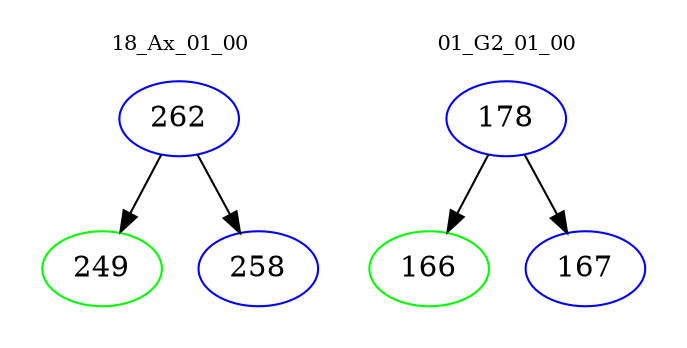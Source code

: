 digraph{
subgraph cluster_0 {
color = white
label = "18_Ax_01_00";
fontsize=10;
T0_262 [label="262", color="blue"]
T0_262 -> T0_249 [color="black"]
T0_249 [label="249", color="green"]
T0_262 -> T0_258 [color="black"]
T0_258 [label="258", color="blue"]
}
subgraph cluster_1 {
color = white
label = "01_G2_01_00";
fontsize=10;
T1_178 [label="178", color="blue"]
T1_178 -> T1_166 [color="black"]
T1_166 [label="166", color="green"]
T1_178 -> T1_167 [color="black"]
T1_167 [label="167", color="blue"]
}
}
